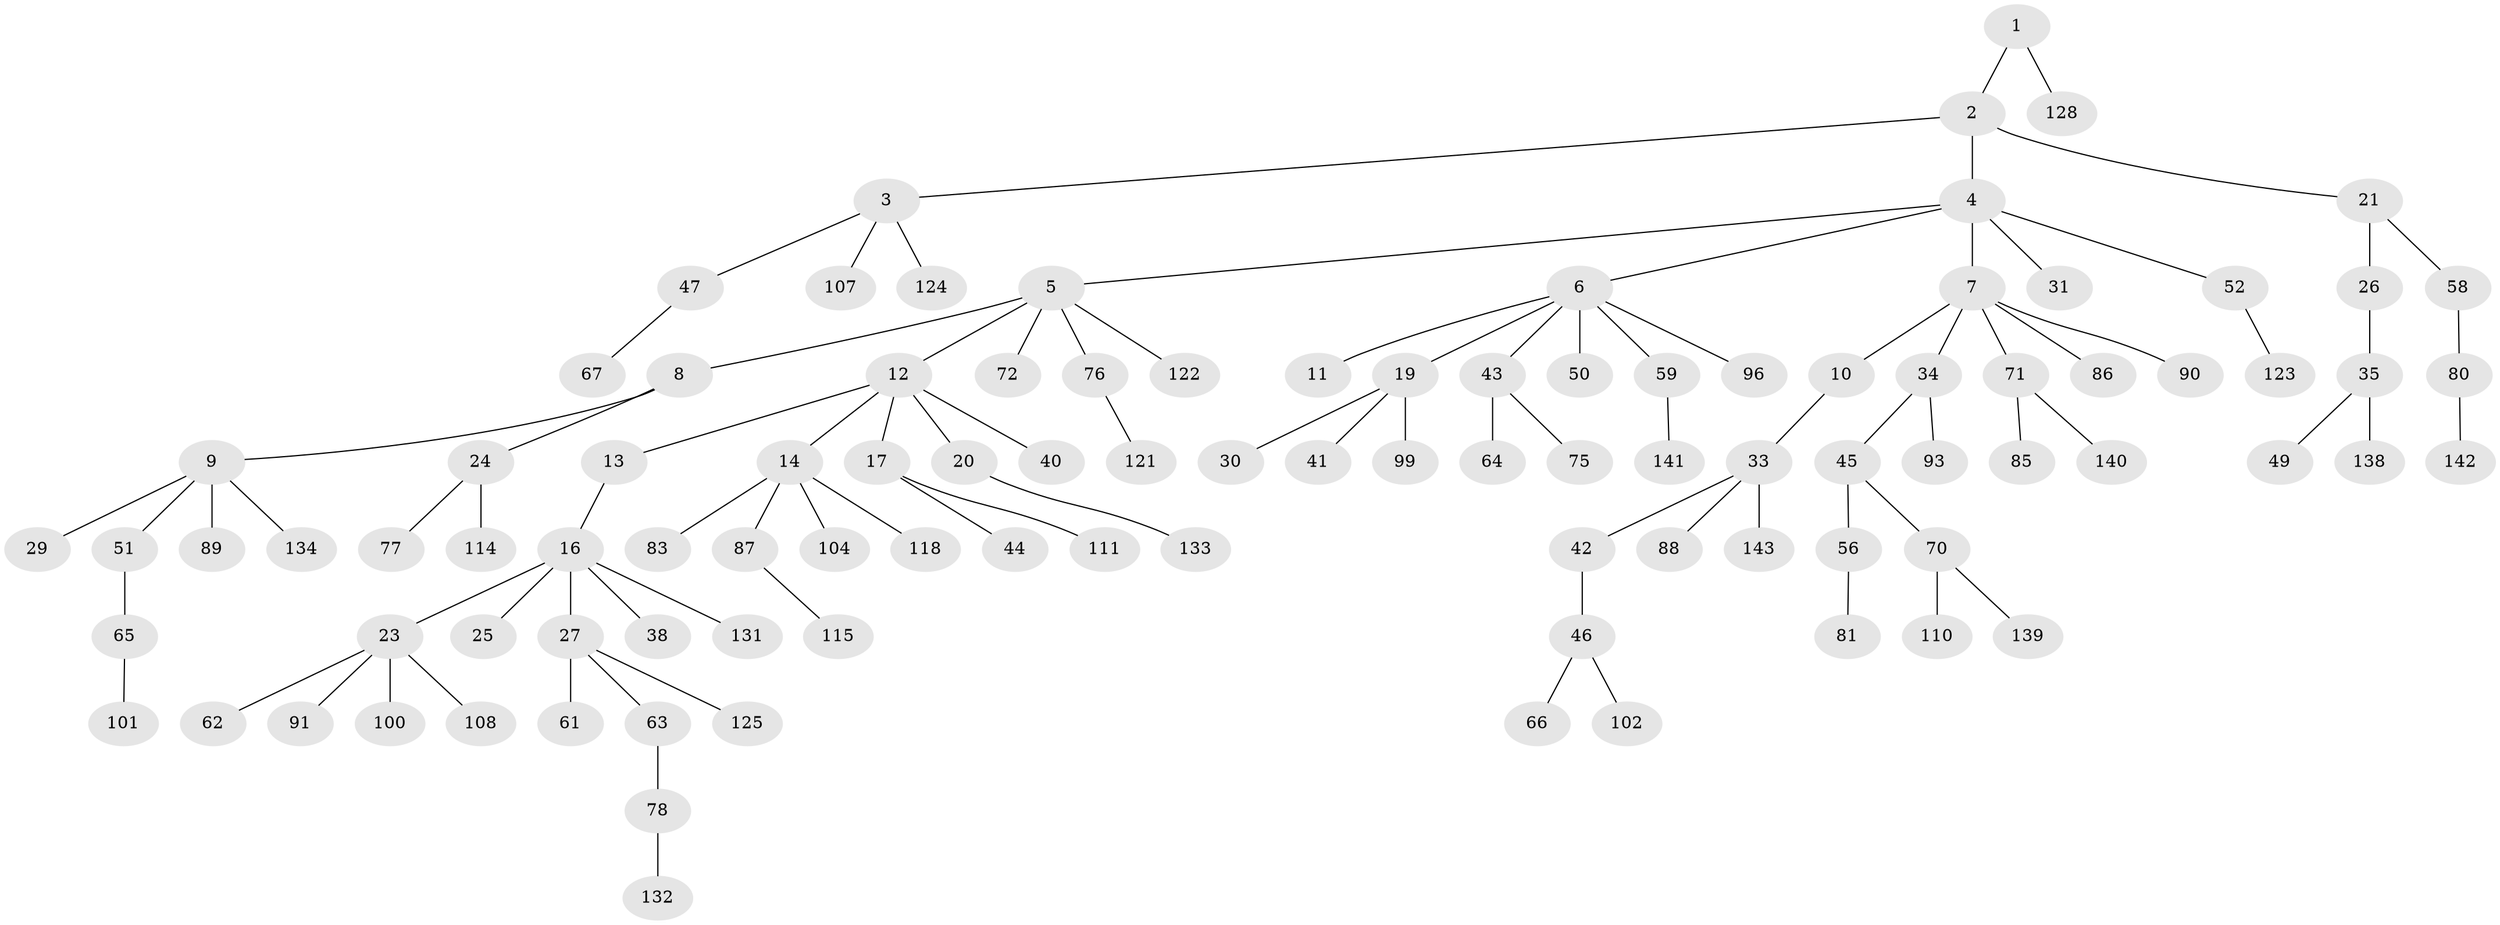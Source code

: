 // original degree distribution, {3: 0.11188811188811189, 5: 0.027972027972027972, 4: 0.055944055944055944, 7: 0.013986013986013986, 6: 0.027972027972027972, 2: 0.25874125874125875, 1: 0.5034965034965035}
// Generated by graph-tools (version 1.1) at 2025/42/03/06/25 10:42:03]
// undirected, 100 vertices, 99 edges
graph export_dot {
graph [start="1"]
  node [color=gray90,style=filled];
  1 [super="+120"];
  2 [super="+94"];
  3 [super="+18"];
  4 [super="+37"];
  5 [super="+53"];
  6;
  7 [super="+55"];
  8 [super="+103"];
  9 [super="+22"];
  10 [super="+32"];
  11;
  12 [super="+15"];
  13;
  14 [super="+54"];
  16 [super="+60"];
  17 [super="+28"];
  19;
  20;
  21;
  23 [super="+116"];
  24 [super="+57"];
  25 [super="+137"];
  26;
  27 [super="+36"];
  29;
  30 [super="+48"];
  31 [super="+126"];
  33 [super="+39"];
  34;
  35 [super="+82"];
  38;
  40;
  41 [super="+112"];
  42 [super="+119"];
  43 [super="+136"];
  44 [super="+73"];
  45 [super="+79"];
  46 [super="+69"];
  47 [super="+130"];
  49;
  50 [super="+105"];
  51;
  52;
  56;
  58 [super="+95"];
  59;
  61;
  62 [super="+68"];
  63 [super="+74"];
  64;
  65 [super="+106"];
  66;
  67 [super="+84"];
  70 [super="+98"];
  71 [super="+117"];
  72;
  75;
  76 [super="+97"];
  77 [super="+109"];
  78 [super="+127"];
  80 [super="+129"];
  81;
  83 [super="+92"];
  85;
  86;
  87;
  88;
  89;
  90;
  91;
  93;
  96;
  99;
  100;
  101;
  102 [super="+113"];
  104;
  107 [super="+135"];
  108;
  110;
  111;
  114;
  115;
  118;
  121;
  122;
  123;
  124;
  125;
  128;
  131;
  132;
  133;
  134;
  138;
  139;
  140;
  141;
  142;
  143;
  1 -- 2;
  1 -- 128;
  2 -- 3;
  2 -- 4;
  2 -- 21;
  3 -- 47;
  3 -- 124;
  3 -- 107;
  4 -- 5;
  4 -- 6;
  4 -- 7;
  4 -- 31;
  4 -- 52;
  5 -- 8;
  5 -- 12;
  5 -- 76;
  5 -- 122;
  5 -- 72;
  6 -- 11;
  6 -- 19;
  6 -- 43;
  6 -- 50;
  6 -- 59;
  6 -- 96;
  7 -- 10;
  7 -- 34;
  7 -- 86;
  7 -- 90;
  7 -- 71;
  8 -- 9;
  8 -- 24;
  9 -- 29;
  9 -- 89;
  9 -- 134;
  9 -- 51;
  10 -- 33;
  12 -- 13;
  12 -- 14;
  12 -- 17;
  12 -- 20;
  12 -- 40;
  13 -- 16;
  14 -- 83;
  14 -- 87;
  14 -- 104;
  14 -- 118;
  16 -- 23;
  16 -- 25;
  16 -- 27;
  16 -- 38;
  16 -- 131;
  17 -- 111;
  17 -- 44;
  19 -- 30;
  19 -- 41;
  19 -- 99;
  20 -- 133;
  21 -- 26;
  21 -- 58;
  23 -- 62;
  23 -- 91;
  23 -- 100;
  23 -- 108;
  24 -- 114;
  24 -- 77;
  26 -- 35;
  27 -- 61;
  27 -- 63;
  27 -- 125;
  33 -- 42;
  33 -- 88;
  33 -- 143;
  34 -- 45;
  34 -- 93;
  35 -- 49;
  35 -- 138;
  42 -- 46;
  43 -- 64;
  43 -- 75;
  45 -- 56;
  45 -- 70;
  46 -- 66;
  46 -- 102;
  47 -- 67;
  51 -- 65;
  52 -- 123;
  56 -- 81;
  58 -- 80;
  59 -- 141;
  63 -- 78;
  65 -- 101;
  70 -- 110;
  70 -- 139;
  71 -- 85;
  71 -- 140;
  76 -- 121;
  78 -- 132;
  80 -- 142;
  87 -- 115;
}
